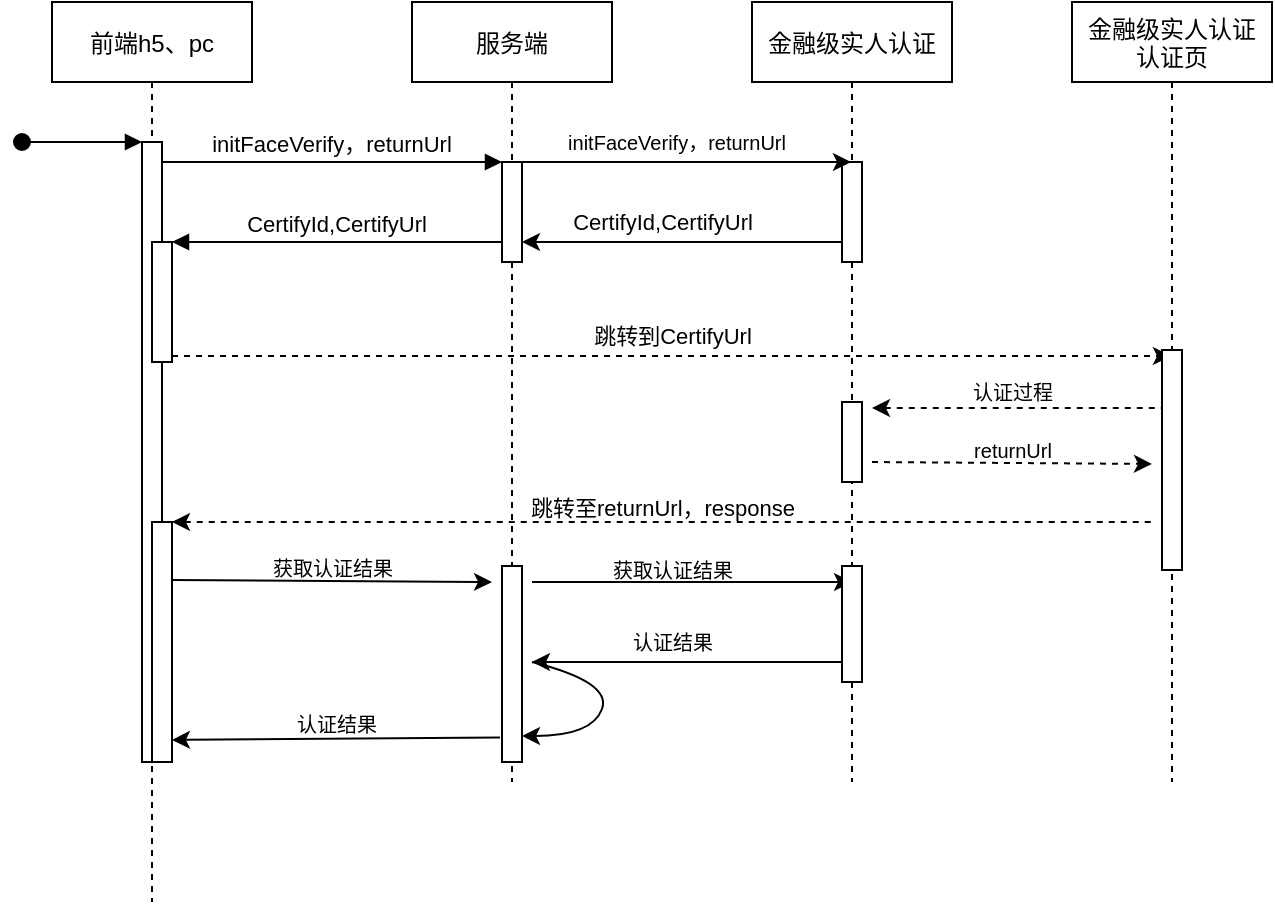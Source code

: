 <mxfile version="20.2.5" type="github">
  <diagram id="kgpKYQtTHZ0yAKxKKP6v" name="Page-1">
    <mxGraphModel dx="1422" dy="772" grid="1" gridSize="10" guides="1" tooltips="1" connect="1" arrows="1" fold="1" page="1" pageScale="1" pageWidth="850" pageHeight="1100" math="0" shadow="0">
      <root>
        <mxCell id="0" />
        <mxCell id="1" parent="0" />
        <mxCell id="3nuBFxr9cyL0pnOWT2aG-1" value="前端h5、pc" style="shape=umlLifeline;perimeter=lifelinePerimeter;container=1;collapsible=0;recursiveResize=0;rounded=0;shadow=0;strokeWidth=1;" parent="1" vertex="1">
          <mxGeometry x="120" y="80" width="100" height="450" as="geometry" />
        </mxCell>
        <mxCell id="3nuBFxr9cyL0pnOWT2aG-2" value="" style="points=[];perimeter=orthogonalPerimeter;rounded=0;shadow=0;strokeWidth=1;" parent="3nuBFxr9cyL0pnOWT2aG-1" vertex="1">
          <mxGeometry x="45" y="70" width="10" height="310" as="geometry" />
        </mxCell>
        <mxCell id="3nuBFxr9cyL0pnOWT2aG-3" value="" style="verticalAlign=bottom;startArrow=oval;endArrow=block;startSize=8;shadow=0;strokeWidth=1;" parent="3nuBFxr9cyL0pnOWT2aG-1" target="3nuBFxr9cyL0pnOWT2aG-2" edge="1">
          <mxGeometry x="-0.167" y="10" relative="1" as="geometry">
            <mxPoint x="-15" y="70" as="sourcePoint" />
            <mxPoint as="offset" />
          </mxGeometry>
        </mxCell>
        <mxCell id="3nuBFxr9cyL0pnOWT2aG-4" value="" style="points=[];perimeter=orthogonalPerimeter;rounded=0;shadow=0;strokeWidth=1;" parent="3nuBFxr9cyL0pnOWT2aG-1" vertex="1">
          <mxGeometry x="50" y="120" width="10" height="60" as="geometry" />
        </mxCell>
        <mxCell id="wvvq3ExsjCNGALFuTBH7-10" value="" style="endArrow=classic;html=1;rounded=0;fontColor=default;dashed=1;" edge="1" parent="3nuBFxr9cyL0pnOWT2aG-1" target="wvvq3ExsjCNGALFuTBH7-3">
          <mxGeometry relative="1" as="geometry">
            <mxPoint x="60" y="177" as="sourcePoint" />
            <mxPoint x="550" y="177" as="targetPoint" />
          </mxGeometry>
        </mxCell>
        <mxCell id="wvvq3ExsjCNGALFuTBH7-11" value="跳转到CertifyUrl" style="edgeLabel;resizable=0;html=1;align=center;verticalAlign=middle;labelBackgroundColor=none;fontColor=default;" connectable="0" vertex="1" parent="wvvq3ExsjCNGALFuTBH7-10">
          <mxGeometry relative="1" as="geometry">
            <mxPoint y="-10" as="offset" />
          </mxGeometry>
        </mxCell>
        <mxCell id="wvvq3ExsjCNGALFuTBH7-12" value="" style="points=[];perimeter=orthogonalPerimeter;rounded=0;shadow=0;strokeWidth=1;" vertex="1" parent="3nuBFxr9cyL0pnOWT2aG-1">
          <mxGeometry x="50" y="260" width="10" height="120" as="geometry" />
        </mxCell>
        <mxCell id="wvvq3ExsjCNGALFuTBH7-26" value="" style="endArrow=classic;html=1;rounded=0;fontFamily=Helvetica;fontSize=10;fontColor=default;" edge="1" parent="3nuBFxr9cyL0pnOWT2aG-1">
          <mxGeometry relative="1" as="geometry">
            <mxPoint x="60" y="289" as="sourcePoint" />
            <mxPoint x="220" y="290" as="targetPoint" />
          </mxGeometry>
        </mxCell>
        <mxCell id="wvvq3ExsjCNGALFuTBH7-27" value="获取认证结果" style="edgeLabel;resizable=0;html=1;align=center;verticalAlign=middle;labelBackgroundColor=none;fontFamily=Helvetica;fontSize=10;fontColor=default;" connectable="0" vertex="1" parent="wvvq3ExsjCNGALFuTBH7-26">
          <mxGeometry relative="1" as="geometry">
            <mxPoint y="-7" as="offset" />
          </mxGeometry>
        </mxCell>
        <mxCell id="3nuBFxr9cyL0pnOWT2aG-5" value="服务端" style="shape=umlLifeline;perimeter=lifelinePerimeter;container=1;collapsible=0;recursiveResize=0;rounded=0;shadow=0;strokeWidth=1;" parent="1" vertex="1">
          <mxGeometry x="300" y="80" width="100" height="390" as="geometry" />
        </mxCell>
        <mxCell id="3nuBFxr9cyL0pnOWT2aG-6" value="" style="points=[];perimeter=orthogonalPerimeter;rounded=0;shadow=0;strokeWidth=1;" parent="3nuBFxr9cyL0pnOWT2aG-5" vertex="1">
          <mxGeometry x="45" y="80" width="10" height="50" as="geometry" />
        </mxCell>
        <mxCell id="wvvq3ExsjCNGALFuTBH7-25" value="" style="points=[];perimeter=orthogonalPerimeter;rounded=0;shadow=0;strokeWidth=1;" vertex="1" parent="3nuBFxr9cyL0pnOWT2aG-5">
          <mxGeometry x="45" y="282" width="10" height="98" as="geometry" />
        </mxCell>
        <mxCell id="wvvq3ExsjCNGALFuTBH7-38" value="" style="endArrow=classic;html=1;rounded=0;fontFamily=Helvetica;fontSize=10;fontColor=default;curved=1;entryX=0.5;entryY=0.138;entryDx=0;entryDy=0;entryPerimeter=0;" edge="1" parent="3nuBFxr9cyL0pnOWT2aG-5" target="wvvq3ExsjCNGALFuTBH7-40">
          <mxGeometry relative="1" as="geometry">
            <mxPoint x="60" y="290" as="sourcePoint" />
            <mxPoint x="160" y="290" as="targetPoint" />
          </mxGeometry>
        </mxCell>
        <mxCell id="wvvq3ExsjCNGALFuTBH7-39" value="获取认证结果" style="edgeLabel;resizable=0;html=1;align=center;verticalAlign=middle;labelBackgroundColor=none;fontFamily=Helvetica;fontSize=10;fontColor=default;" connectable="0" vertex="1" parent="wvvq3ExsjCNGALFuTBH7-38">
          <mxGeometry relative="1" as="geometry">
            <mxPoint x="-10" y="-6" as="offset" />
          </mxGeometry>
        </mxCell>
        <mxCell id="wvvq3ExsjCNGALFuTBH7-41" value="" style="endArrow=none;html=1;rounded=0;fontFamily=Helvetica;fontSize=10;fontColor=default;curved=1;endFill=0;startArrow=classic;startFill=1;" edge="1" parent="3nuBFxr9cyL0pnOWT2aG-5" target="wvvq3ExsjCNGALFuTBH7-1">
          <mxGeometry relative="1" as="geometry">
            <mxPoint x="60" y="330" as="sourcePoint" />
            <mxPoint x="160" y="330" as="targetPoint" />
          </mxGeometry>
        </mxCell>
        <mxCell id="wvvq3ExsjCNGALFuTBH7-42" value="认证结果" style="edgeLabel;resizable=0;html=1;align=center;verticalAlign=middle;labelBackgroundColor=none;fontFamily=Helvetica;fontSize=10;fontColor=default;" connectable="0" vertex="1" parent="wvvq3ExsjCNGALFuTBH7-41">
          <mxGeometry relative="1" as="geometry">
            <mxPoint x="-10" y="-10" as="offset" />
          </mxGeometry>
        </mxCell>
        <mxCell id="wvvq3ExsjCNGALFuTBH7-43" value="" style="curved=1;endArrow=none;html=1;rounded=0;fontFamily=Helvetica;fontSize=10;fontColor=default;exitX=1;exitY=0.867;exitDx=0;exitDy=0;exitPerimeter=0;endFill=0;startArrow=classic;startFill=1;" edge="1" parent="3nuBFxr9cyL0pnOWT2aG-5" source="wvvq3ExsjCNGALFuTBH7-25">
          <mxGeometry width="50" height="50" relative="1" as="geometry">
            <mxPoint x="70" y="400" as="sourcePoint" />
            <mxPoint x="60" y="330" as="targetPoint" />
            <Array as="points">
              <mxPoint x="90" y="367" />
              <mxPoint x="100" y="340" />
            </Array>
          </mxGeometry>
        </mxCell>
        <mxCell id="3nuBFxr9cyL0pnOWT2aG-8" value="initFaceVerify，returnUrl" style="verticalAlign=bottom;endArrow=block;entryX=0;entryY=0;shadow=0;strokeWidth=1;" parent="1" source="3nuBFxr9cyL0pnOWT2aG-2" target="3nuBFxr9cyL0pnOWT2aG-6" edge="1">
          <mxGeometry relative="1" as="geometry">
            <mxPoint x="275" y="160" as="sourcePoint" />
          </mxGeometry>
        </mxCell>
        <mxCell id="3nuBFxr9cyL0pnOWT2aG-9" value="CertifyId,CertifyUrl" style="verticalAlign=bottom;endArrow=block;entryX=1;entryY=0;shadow=0;strokeWidth=1;" parent="1" source="3nuBFxr9cyL0pnOWT2aG-6" target="3nuBFxr9cyL0pnOWT2aG-4" edge="1">
          <mxGeometry relative="1" as="geometry">
            <mxPoint x="240" y="200" as="sourcePoint" />
          </mxGeometry>
        </mxCell>
        <mxCell id="wvvq3ExsjCNGALFuTBH7-1" value="金融级实人认证" style="shape=umlLifeline;perimeter=lifelinePerimeter;container=1;collapsible=0;recursiveResize=0;rounded=0;shadow=0;strokeWidth=1;" vertex="1" parent="1">
          <mxGeometry x="470" y="80" width="100" height="390" as="geometry" />
        </mxCell>
        <mxCell id="wvvq3ExsjCNGALFuTBH7-2" value="" style="points=[];perimeter=orthogonalPerimeter;rounded=0;shadow=0;strokeWidth=1;" vertex="1" parent="wvvq3ExsjCNGALFuTBH7-1">
          <mxGeometry x="45" y="80" width="10" height="50" as="geometry" />
        </mxCell>
        <mxCell id="wvvq3ExsjCNGALFuTBH7-8" value="" style="endArrow=none;html=1;rounded=0;fontColor=default;endFill=0;startArrow=classic;startFill=1;" edge="1" parent="wvvq3ExsjCNGALFuTBH7-1" source="3nuBFxr9cyL0pnOWT2aG-6">
          <mxGeometry relative="1" as="geometry">
            <mxPoint x="-55" y="120" as="sourcePoint" />
            <mxPoint x="45" y="120" as="targetPoint" />
          </mxGeometry>
        </mxCell>
        <mxCell id="wvvq3ExsjCNGALFuTBH7-9" value="&lt;span style=&quot;font-size: 11px;&quot;&gt;CertifyId,CertifyUrl&lt;/span&gt;" style="edgeLabel;resizable=0;html=1;align=center;verticalAlign=middle;labelBackgroundColor=none;fontColor=default;" connectable="0" vertex="1" parent="wvvq3ExsjCNGALFuTBH7-8">
          <mxGeometry relative="1" as="geometry">
            <mxPoint x="-10" y="-10" as="offset" />
          </mxGeometry>
        </mxCell>
        <mxCell id="wvvq3ExsjCNGALFuTBH7-19" value="" style="points=[];perimeter=orthogonalPerimeter;rounded=0;shadow=0;strokeWidth=1;" vertex="1" parent="wvvq3ExsjCNGALFuTBH7-1">
          <mxGeometry x="45" y="200" width="10" height="40" as="geometry" />
        </mxCell>
        <mxCell id="wvvq3ExsjCNGALFuTBH7-20" value="" style="endArrow=none;html=1;rounded=0;dashed=1;fontFamily=Helvetica;fontSize=10;fontColor=default;endFill=0;startArrow=classic;startFill=1;" edge="1" parent="wvvq3ExsjCNGALFuTBH7-1" target="wvvq3ExsjCNGALFuTBH7-3">
          <mxGeometry relative="1" as="geometry">
            <mxPoint x="60" y="203" as="sourcePoint" />
            <mxPoint x="160" y="203" as="targetPoint" />
          </mxGeometry>
        </mxCell>
        <mxCell id="wvvq3ExsjCNGALFuTBH7-22" value="" style="endArrow=classic;html=1;rounded=0;dashed=1;fontFamily=Helvetica;fontSize=10;fontColor=default;entryX=-0.5;entryY=0.518;entryDx=0;entryDy=0;entryPerimeter=0;" edge="1" parent="wvvq3ExsjCNGALFuTBH7-1" target="wvvq3ExsjCNGALFuTBH7-4">
          <mxGeometry relative="1" as="geometry">
            <mxPoint x="60" y="230" as="sourcePoint" />
            <mxPoint x="160" y="230" as="targetPoint" />
          </mxGeometry>
        </mxCell>
        <mxCell id="wvvq3ExsjCNGALFuTBH7-23" value="returnUrl" style="edgeLabel;resizable=0;html=1;align=center;verticalAlign=middle;labelBackgroundColor=none;fontFamily=Helvetica;fontSize=10;fontColor=default;" connectable="0" vertex="1" parent="wvvq3ExsjCNGALFuTBH7-22">
          <mxGeometry relative="1" as="geometry">
            <mxPoint y="-7" as="offset" />
          </mxGeometry>
        </mxCell>
        <mxCell id="wvvq3ExsjCNGALFuTBH7-40" value="" style="points=[];perimeter=orthogonalPerimeter;rounded=0;shadow=0;strokeWidth=1;" vertex="1" parent="wvvq3ExsjCNGALFuTBH7-1">
          <mxGeometry x="45" y="282" width="10" height="58" as="geometry" />
        </mxCell>
        <mxCell id="wvvq3ExsjCNGALFuTBH7-3" value="金融级实人认证&#xa;认证页" style="shape=umlLifeline;perimeter=lifelinePerimeter;container=1;collapsible=0;recursiveResize=0;rounded=0;shadow=0;strokeWidth=1;" vertex="1" parent="1">
          <mxGeometry x="630" y="80" width="100" height="390" as="geometry" />
        </mxCell>
        <mxCell id="wvvq3ExsjCNGALFuTBH7-4" value="" style="points=[];perimeter=orthogonalPerimeter;rounded=0;shadow=0;strokeWidth=1;" vertex="1" parent="wvvq3ExsjCNGALFuTBH7-3">
          <mxGeometry x="45" y="174" width="10" height="110" as="geometry" />
        </mxCell>
        <mxCell id="wvvq3ExsjCNGALFuTBH7-6" value="" style="endArrow=classic;html=1;rounded=0;" edge="1" parent="1" source="3nuBFxr9cyL0pnOWT2aG-5" target="wvvq3ExsjCNGALFuTBH7-1">
          <mxGeometry relative="1" as="geometry">
            <mxPoint x="370" y="160" as="sourcePoint" />
            <mxPoint x="470" y="160" as="targetPoint" />
            <Array as="points">
              <mxPoint x="430" y="160" />
            </Array>
          </mxGeometry>
        </mxCell>
        <mxCell id="wvvq3ExsjCNGALFuTBH7-7" value="&lt;div style=&quot;font-size: 10px;&quot;&gt;&lt;span style=&quot;font-size: 10px;&quot;&gt;initFaceVerify，returnUrl&lt;/span&gt;&lt;/div&gt;" style="edgeLabel;resizable=0;html=1;align=center;verticalAlign=middle;labelBackgroundColor=none;fontColor=default;fontFamily=Helvetica;fontSize=10;" connectable="0" vertex="1" parent="wvvq3ExsjCNGALFuTBH7-6">
          <mxGeometry relative="1" as="geometry">
            <mxPoint x="-3" y="-10" as="offset" />
          </mxGeometry>
        </mxCell>
        <mxCell id="wvvq3ExsjCNGALFuTBH7-13" value="" style="endArrow=none;html=1;rounded=0;dashed=1;fontColor=default;endFill=0;startArrow=classic;startFill=1;" edge="1" parent="1">
          <mxGeometry relative="1" as="geometry">
            <mxPoint x="180" y="340" as="sourcePoint" />
            <mxPoint x="670" y="340" as="targetPoint" />
          </mxGeometry>
        </mxCell>
        <mxCell id="wvvq3ExsjCNGALFuTBH7-14" value="跳转至returnUrl，response" style="edgeLabel;resizable=0;html=1;align=center;verticalAlign=middle;labelBackgroundColor=none;fontColor=default;" connectable="0" vertex="1" parent="wvvq3ExsjCNGALFuTBH7-13">
          <mxGeometry relative="1" as="geometry">
            <mxPoint y="-7" as="offset" />
          </mxGeometry>
        </mxCell>
        <mxCell id="wvvq3ExsjCNGALFuTBH7-24" value="认证过程" style="edgeLabel;resizable=0;html=1;align=center;verticalAlign=middle;labelBackgroundColor=none;fontFamily=Helvetica;fontSize=10;fontColor=default;" connectable="0" vertex="1" parent="1">
          <mxGeometry x="601.998" y="313.49" as="geometry">
            <mxPoint x="-2" y="-39" as="offset" />
          </mxGeometry>
        </mxCell>
        <mxCell id="wvvq3ExsjCNGALFuTBH7-28" value="" style="endArrow=none;html=1;rounded=0;fontFamily=Helvetica;fontSize=10;fontColor=default;exitX=1;exitY=0.883;exitDx=0;exitDy=0;exitPerimeter=0;entryX=-0.1;entryY=0.845;entryDx=0;entryDy=0;entryPerimeter=0;endFill=0;startArrow=classic;startFill=1;" edge="1" parent="1">
          <mxGeometry relative="1" as="geometry">
            <mxPoint x="180" y="448.96" as="sourcePoint" />
            <mxPoint x="344" y="447.81" as="targetPoint" />
          </mxGeometry>
        </mxCell>
        <mxCell id="wvvq3ExsjCNGALFuTBH7-29" value="认证结果" style="edgeLabel;resizable=0;html=1;align=center;verticalAlign=middle;labelBackgroundColor=none;fontFamily=Helvetica;fontSize=10;fontColor=default;" connectable="0" vertex="1" parent="wvvq3ExsjCNGALFuTBH7-28">
          <mxGeometry relative="1" as="geometry">
            <mxPoint y="-8" as="offset" />
          </mxGeometry>
        </mxCell>
      </root>
    </mxGraphModel>
  </diagram>
</mxfile>
